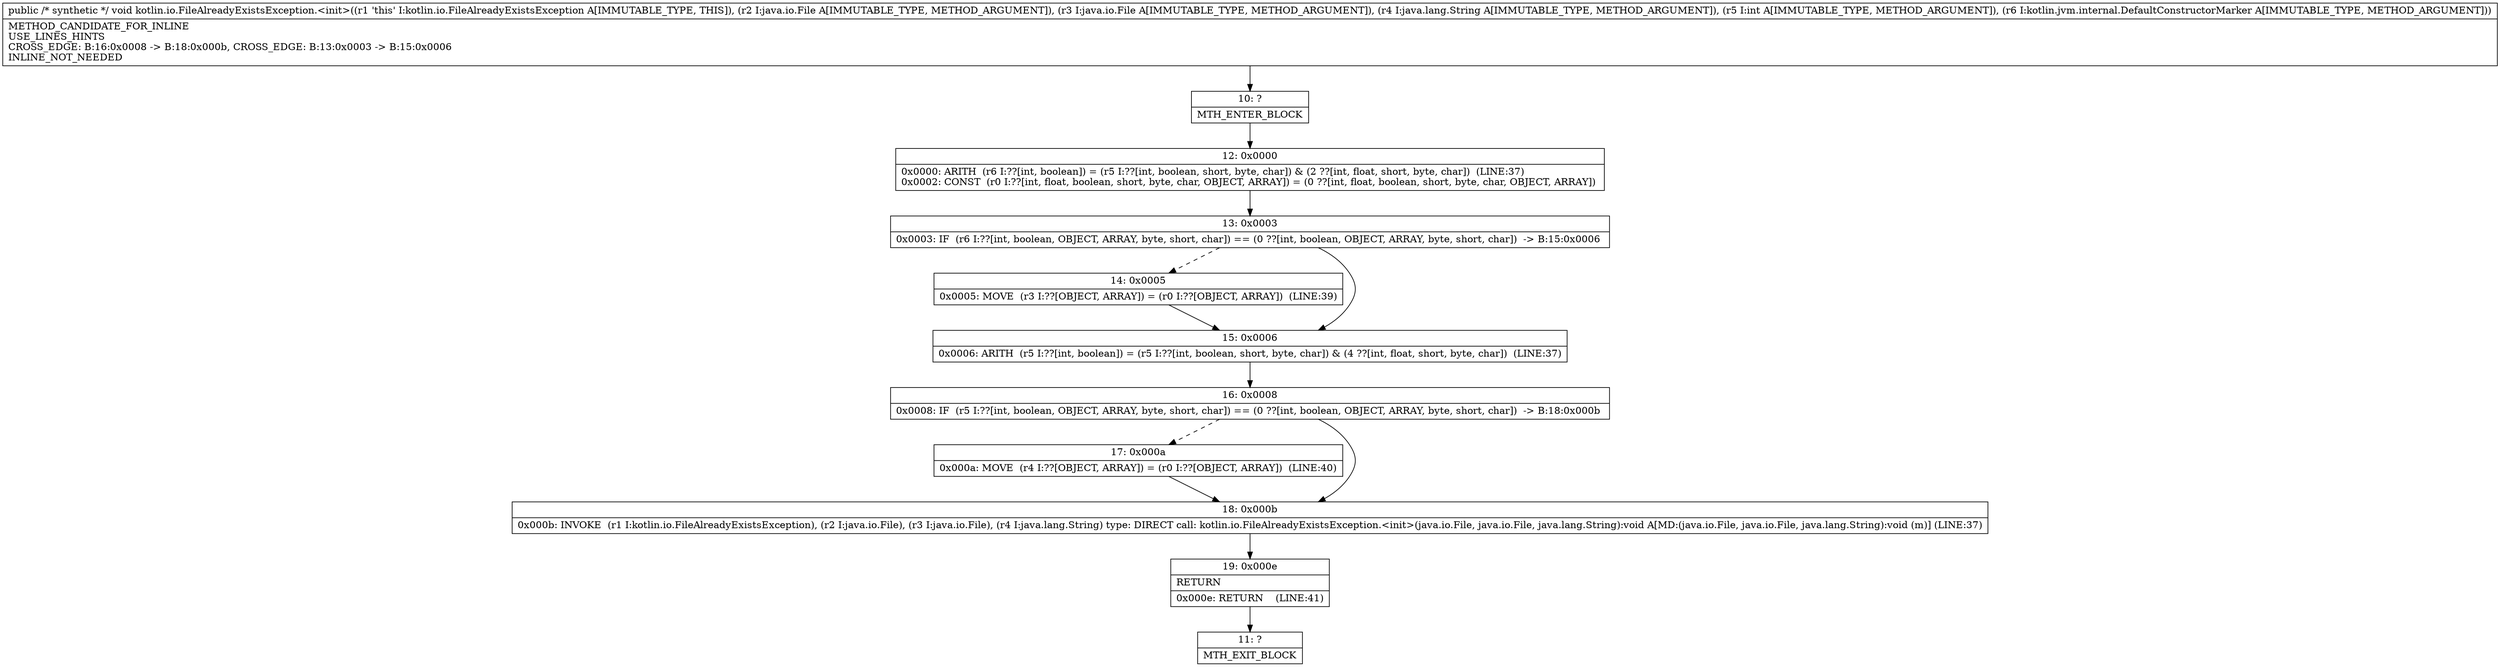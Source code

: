 digraph "CFG forkotlin.io.FileAlreadyExistsException.\<init\>(Ljava\/io\/File;Ljava\/io\/File;Ljava\/lang\/String;ILkotlin\/jvm\/internal\/DefaultConstructorMarker;)V" {
Node_10 [shape=record,label="{10\:\ ?|MTH_ENTER_BLOCK\l}"];
Node_12 [shape=record,label="{12\:\ 0x0000|0x0000: ARITH  (r6 I:??[int, boolean]) = (r5 I:??[int, boolean, short, byte, char]) & (2 ??[int, float, short, byte, char])  (LINE:37)\l0x0002: CONST  (r0 I:??[int, float, boolean, short, byte, char, OBJECT, ARRAY]) = (0 ??[int, float, boolean, short, byte, char, OBJECT, ARRAY]) \l}"];
Node_13 [shape=record,label="{13\:\ 0x0003|0x0003: IF  (r6 I:??[int, boolean, OBJECT, ARRAY, byte, short, char]) == (0 ??[int, boolean, OBJECT, ARRAY, byte, short, char])  \-\> B:15:0x0006 \l}"];
Node_14 [shape=record,label="{14\:\ 0x0005|0x0005: MOVE  (r3 I:??[OBJECT, ARRAY]) = (r0 I:??[OBJECT, ARRAY])  (LINE:39)\l}"];
Node_15 [shape=record,label="{15\:\ 0x0006|0x0006: ARITH  (r5 I:??[int, boolean]) = (r5 I:??[int, boolean, short, byte, char]) & (4 ??[int, float, short, byte, char])  (LINE:37)\l}"];
Node_16 [shape=record,label="{16\:\ 0x0008|0x0008: IF  (r5 I:??[int, boolean, OBJECT, ARRAY, byte, short, char]) == (0 ??[int, boolean, OBJECT, ARRAY, byte, short, char])  \-\> B:18:0x000b \l}"];
Node_17 [shape=record,label="{17\:\ 0x000a|0x000a: MOVE  (r4 I:??[OBJECT, ARRAY]) = (r0 I:??[OBJECT, ARRAY])  (LINE:40)\l}"];
Node_18 [shape=record,label="{18\:\ 0x000b|0x000b: INVOKE  (r1 I:kotlin.io.FileAlreadyExistsException), (r2 I:java.io.File), (r3 I:java.io.File), (r4 I:java.lang.String) type: DIRECT call: kotlin.io.FileAlreadyExistsException.\<init\>(java.io.File, java.io.File, java.lang.String):void A[MD:(java.io.File, java.io.File, java.lang.String):void (m)] (LINE:37)\l}"];
Node_19 [shape=record,label="{19\:\ 0x000e|RETURN\l|0x000e: RETURN    (LINE:41)\l}"];
Node_11 [shape=record,label="{11\:\ ?|MTH_EXIT_BLOCK\l}"];
MethodNode[shape=record,label="{public \/* synthetic *\/ void kotlin.io.FileAlreadyExistsException.\<init\>((r1 'this' I:kotlin.io.FileAlreadyExistsException A[IMMUTABLE_TYPE, THIS]), (r2 I:java.io.File A[IMMUTABLE_TYPE, METHOD_ARGUMENT]), (r3 I:java.io.File A[IMMUTABLE_TYPE, METHOD_ARGUMENT]), (r4 I:java.lang.String A[IMMUTABLE_TYPE, METHOD_ARGUMENT]), (r5 I:int A[IMMUTABLE_TYPE, METHOD_ARGUMENT]), (r6 I:kotlin.jvm.internal.DefaultConstructorMarker A[IMMUTABLE_TYPE, METHOD_ARGUMENT]))  | METHOD_CANDIDATE_FOR_INLINE\lUSE_LINES_HINTS\lCROSS_EDGE: B:16:0x0008 \-\> B:18:0x000b, CROSS_EDGE: B:13:0x0003 \-\> B:15:0x0006\lINLINE_NOT_NEEDED\l}"];
MethodNode -> Node_10;Node_10 -> Node_12;
Node_12 -> Node_13;
Node_13 -> Node_14[style=dashed];
Node_13 -> Node_15;
Node_14 -> Node_15;
Node_15 -> Node_16;
Node_16 -> Node_17[style=dashed];
Node_16 -> Node_18;
Node_17 -> Node_18;
Node_18 -> Node_19;
Node_19 -> Node_11;
}


